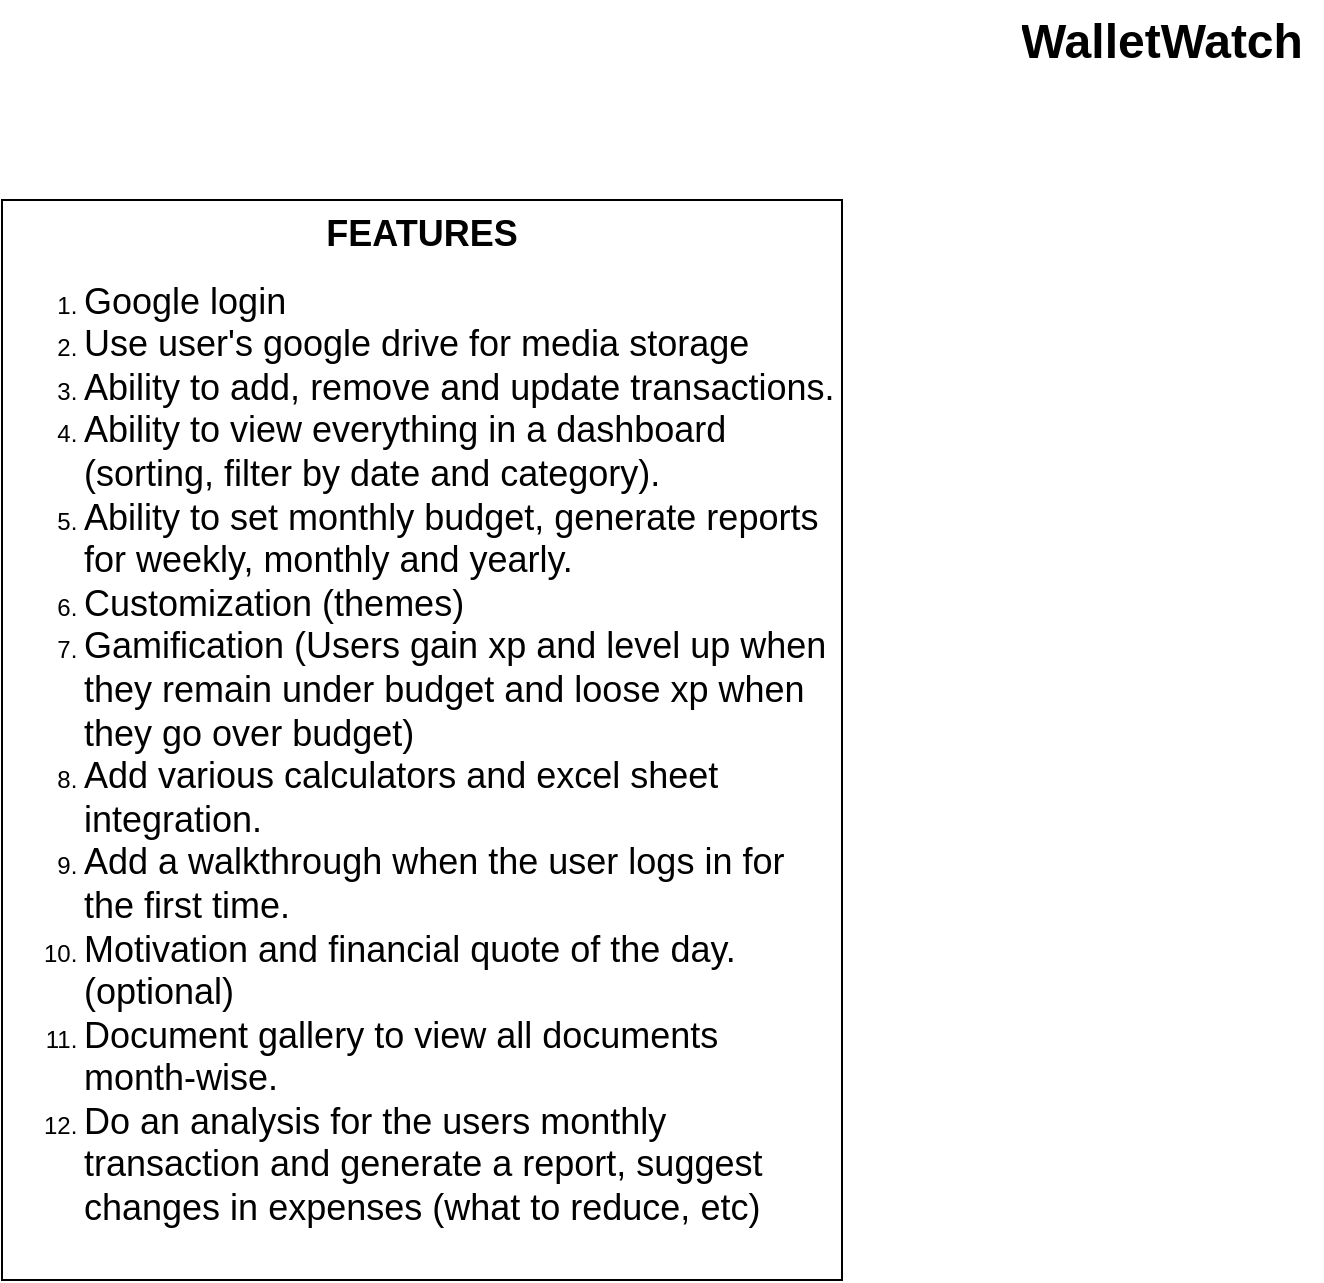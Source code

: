 <mxfile version="24.7.8">
  <diagram name="Page-1" id="CGZ76jCR1JOlGH3i3lMr">
    <mxGraphModel dx="1832" dy="826" grid="1" gridSize="10" guides="1" tooltips="1" connect="1" arrows="1" fold="1" page="0" pageScale="1" pageWidth="827" pageHeight="1169" math="0" shadow="0">
      <root>
        <mxCell id="0" />
        <mxCell id="1" parent="0" />
        <mxCell id="jYbDRdM1ROwoof_zSf8Z-2" value="&lt;h1 style=&quot;margin-top: 0px;&quot;&gt;WalletWatch&lt;/h1&gt;" style="text;html=1;whiteSpace=wrap;overflow=hidden;rounded=0;align=center;" vertex="1" parent="1">
          <mxGeometry x="360" y="40" width="160" height="40" as="geometry" />
        </mxCell>
        <mxCell id="jYbDRdM1ROwoof_zSf8Z-3" value="&lt;b&gt;&lt;font style=&quot;font-size: 18px;&quot;&gt;FEATURES&lt;/font&gt;&lt;/b&gt;&lt;div style=&quot;text-align: left;&quot;&gt;&lt;ol&gt;&lt;li&gt;&lt;span style=&quot;font-size: 18px;&quot;&gt;Google login&lt;/span&gt;&lt;/li&gt;&lt;li&gt;&lt;span style=&quot;font-size: 18px;&quot;&gt;Use user&#39;s google drive for media storage&lt;/span&gt;&lt;/li&gt;&lt;li&gt;&lt;span style=&quot;font-size: 18px;&quot;&gt;Ability to add, remove and update transactions.&lt;/span&gt;&lt;/li&gt;&lt;li&gt;&lt;span style=&quot;font-size: 18px;&quot;&gt;Ability to view everything in a dashboard (sorting, filter by date and category).&lt;/span&gt;&lt;/li&gt;&lt;li&gt;&lt;span style=&quot;font-size: 18px;&quot;&gt;Ability to set monthly budget, generate reports for weekly, monthly and yearly.&lt;/span&gt;&lt;/li&gt;&lt;li&gt;&lt;span style=&quot;font-size: 18px;&quot;&gt;Customization (themes)&lt;/span&gt;&lt;/li&gt;&lt;li&gt;&lt;span style=&quot;font-size: 18px;&quot;&gt;Gamification (Users gain xp and level up when they remain under budget and loose xp when they go over budget)&lt;/span&gt;&lt;/li&gt;&lt;li&gt;&lt;span style=&quot;font-size: 18px;&quot;&gt;Add various calculators and excel sheet integration.&lt;/span&gt;&lt;/li&gt;&lt;li&gt;&lt;span style=&quot;font-size: 18px;&quot;&gt;Add a walkthrough when the user logs in for the first time.&lt;/span&gt;&lt;/li&gt;&lt;li&gt;&lt;span style=&quot;font-size: 18px;&quot;&gt;Motivation and financial quote of the day. (optional)&lt;/span&gt;&lt;/li&gt;&lt;li&gt;&lt;span style=&quot;font-size: 18px;&quot;&gt;Document gallery to view all documents month-wise.&lt;/span&gt;&lt;/li&gt;&lt;li&gt;&lt;span style=&quot;font-size: 18px;&quot;&gt;Do an analysis for the users monthly transaction and generate a report, suggest changes in expenses (what to reduce, etc)&lt;/span&gt;&lt;/li&gt;&lt;/ol&gt;&lt;/div&gt;" style="rounded=0;whiteSpace=wrap;html=1;verticalAlign=top;" vertex="1" parent="1">
          <mxGeometry x="-140" y="140" width="420" height="540" as="geometry" />
        </mxCell>
      </root>
    </mxGraphModel>
  </diagram>
</mxfile>
